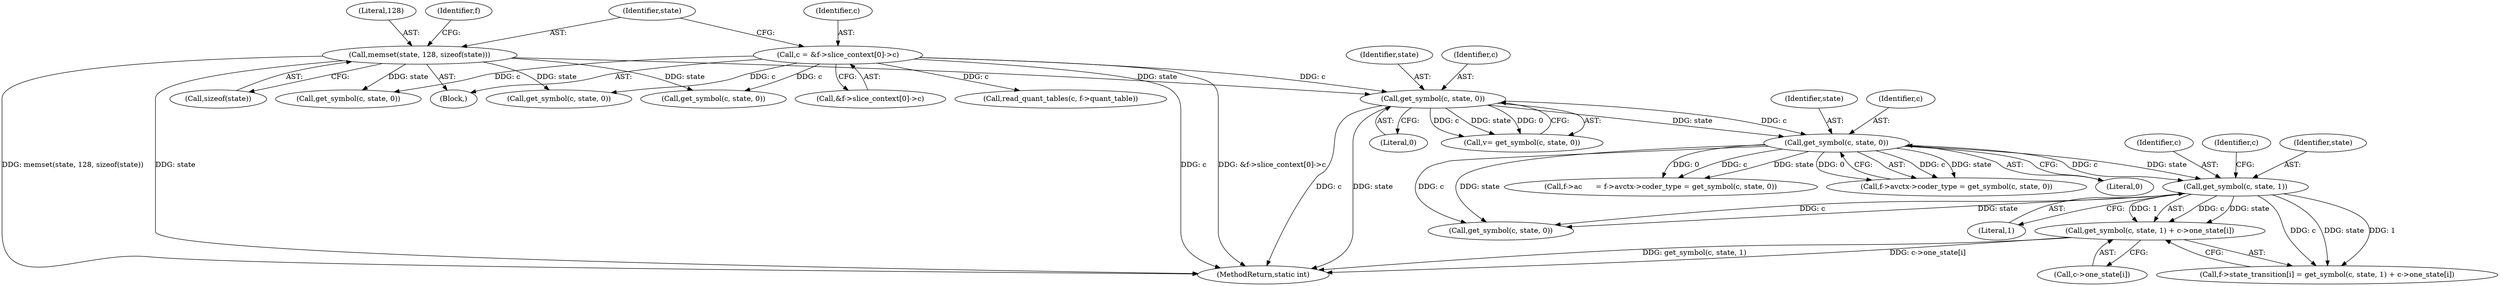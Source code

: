 digraph "0_FFmpeg_547d690d676064069d44703a1917e0dab7e33445@array" {
"1000197" [label="(Call,get_symbol(c, state, 1) + c->one_state[i])"];
"1000198" [label="(Call,get_symbol(c, state, 1))"];
"1000171" [label="(Call,get_symbol(c, state, 0))"];
"1000138" [label="(Call,get_symbol(c, state, 0))"];
"1000113" [label="(Call,c = &f->slice_context[0]->c)"];
"1000123" [label="(Call,memset(state, 128, sizeof(state)))"];
"1000191" [label="(Call,f->state_transition[i] = get_symbol(c, state, 1) + c->one_state[i])"];
"1000165" [label="(Call,f->avctx->coder_type = get_symbol(c, state, 0))"];
"1000197" [label="(Call,get_symbol(c, state, 1) + c->one_state[i])"];
"1000140" [label="(Identifier,state)"];
"1000139" [label="(Identifier,c)"];
"1000174" [label="(Literal,0)"];
"1000113" [label="(Call,c = &f->slice_context[0]->c)"];
"1000114" [label="(Identifier,c)"];
"1000200" [label="(Identifier,state)"];
"1000126" [label="(Call,sizeof(state))"];
"1000125" [label="(Literal,128)"];
"1000173" [label="(Identifier,state)"];
"1000211" [label="(Call,get_symbol(c, state, 0))"];
"1000962" [label="(Call,get_symbol(c, state, 0))"];
"1000198" [label="(Call,get_symbol(c, state, 1))"];
"1000171" [label="(Call,get_symbol(c, state, 0))"];
"1000136" [label="(Call,v= get_symbol(c, state, 0))"];
"1000131" [label="(Identifier,f)"];
"1000199" [label="(Identifier,c)"];
"1000814" [label="(Call,get_symbol(c, state, 0))"];
"1000138" [label="(Call,get_symbol(c, state, 0))"];
"1000115" [label="(Call,&f->slice_context[0]->c)"];
"1000202" [label="(Call,c->one_state[i])"];
"1000123" [label="(Call,memset(state, 128, sizeof(state)))"];
"1000204" [label="(Identifier,c)"];
"1000104" [label="(Block,)"];
"1000784" [label="(Call,read_quant_tables(c, f->quant_table))"];
"1000201" [label="(Literal,1)"];
"1000161" [label="(Call,f->ac      = f->avctx->coder_type = get_symbol(c, state, 0))"];
"1001147" [label="(Call,get_symbol(c, state, 0))"];
"1001241" [label="(MethodReturn,static int)"];
"1000141" [label="(Literal,0)"];
"1000124" [label="(Identifier,state)"];
"1000172" [label="(Identifier,c)"];
"1000197" -> "1000191"  [label="AST: "];
"1000197" -> "1000202"  [label="CFG: "];
"1000198" -> "1000197"  [label="AST: "];
"1000202" -> "1000197"  [label="AST: "];
"1000191" -> "1000197"  [label="CFG: "];
"1000197" -> "1001241"  [label="DDG: c->one_state[i]"];
"1000197" -> "1001241"  [label="DDG: get_symbol(c, state, 1)"];
"1000198" -> "1000197"  [label="DDG: c"];
"1000198" -> "1000197"  [label="DDG: state"];
"1000198" -> "1000197"  [label="DDG: 1"];
"1000198" -> "1000201"  [label="CFG: "];
"1000199" -> "1000198"  [label="AST: "];
"1000200" -> "1000198"  [label="AST: "];
"1000201" -> "1000198"  [label="AST: "];
"1000204" -> "1000198"  [label="CFG: "];
"1000198" -> "1000191"  [label="DDG: c"];
"1000198" -> "1000191"  [label="DDG: state"];
"1000198" -> "1000191"  [label="DDG: 1"];
"1000171" -> "1000198"  [label="DDG: c"];
"1000171" -> "1000198"  [label="DDG: state"];
"1000198" -> "1000211"  [label="DDG: c"];
"1000198" -> "1000211"  [label="DDG: state"];
"1000171" -> "1000165"  [label="AST: "];
"1000171" -> "1000174"  [label="CFG: "];
"1000172" -> "1000171"  [label="AST: "];
"1000173" -> "1000171"  [label="AST: "];
"1000174" -> "1000171"  [label="AST: "];
"1000165" -> "1000171"  [label="CFG: "];
"1000171" -> "1000161"  [label="DDG: c"];
"1000171" -> "1000161"  [label="DDG: state"];
"1000171" -> "1000161"  [label="DDG: 0"];
"1000171" -> "1000165"  [label="DDG: c"];
"1000171" -> "1000165"  [label="DDG: state"];
"1000171" -> "1000165"  [label="DDG: 0"];
"1000138" -> "1000171"  [label="DDG: c"];
"1000138" -> "1000171"  [label="DDG: state"];
"1000171" -> "1000211"  [label="DDG: c"];
"1000171" -> "1000211"  [label="DDG: state"];
"1000138" -> "1000136"  [label="AST: "];
"1000138" -> "1000141"  [label="CFG: "];
"1000139" -> "1000138"  [label="AST: "];
"1000140" -> "1000138"  [label="AST: "];
"1000141" -> "1000138"  [label="AST: "];
"1000136" -> "1000138"  [label="CFG: "];
"1000138" -> "1001241"  [label="DDG: c"];
"1000138" -> "1001241"  [label="DDG: state"];
"1000138" -> "1000136"  [label="DDG: c"];
"1000138" -> "1000136"  [label="DDG: state"];
"1000138" -> "1000136"  [label="DDG: 0"];
"1000113" -> "1000138"  [label="DDG: c"];
"1000123" -> "1000138"  [label="DDG: state"];
"1000113" -> "1000104"  [label="AST: "];
"1000113" -> "1000115"  [label="CFG: "];
"1000114" -> "1000113"  [label="AST: "];
"1000115" -> "1000113"  [label="AST: "];
"1000124" -> "1000113"  [label="CFG: "];
"1000113" -> "1001241"  [label="DDG: c"];
"1000113" -> "1001241"  [label="DDG: &f->slice_context[0]->c"];
"1000113" -> "1000784"  [label="DDG: c"];
"1000113" -> "1000814"  [label="DDG: c"];
"1000113" -> "1000962"  [label="DDG: c"];
"1000113" -> "1001147"  [label="DDG: c"];
"1000123" -> "1000104"  [label="AST: "];
"1000123" -> "1000126"  [label="CFG: "];
"1000124" -> "1000123"  [label="AST: "];
"1000125" -> "1000123"  [label="AST: "];
"1000126" -> "1000123"  [label="AST: "];
"1000131" -> "1000123"  [label="CFG: "];
"1000123" -> "1001241"  [label="DDG: memset(state, 128, sizeof(state))"];
"1000123" -> "1001241"  [label="DDG: state"];
"1000123" -> "1000814"  [label="DDG: state"];
"1000123" -> "1000962"  [label="DDG: state"];
"1000123" -> "1001147"  [label="DDG: state"];
}
